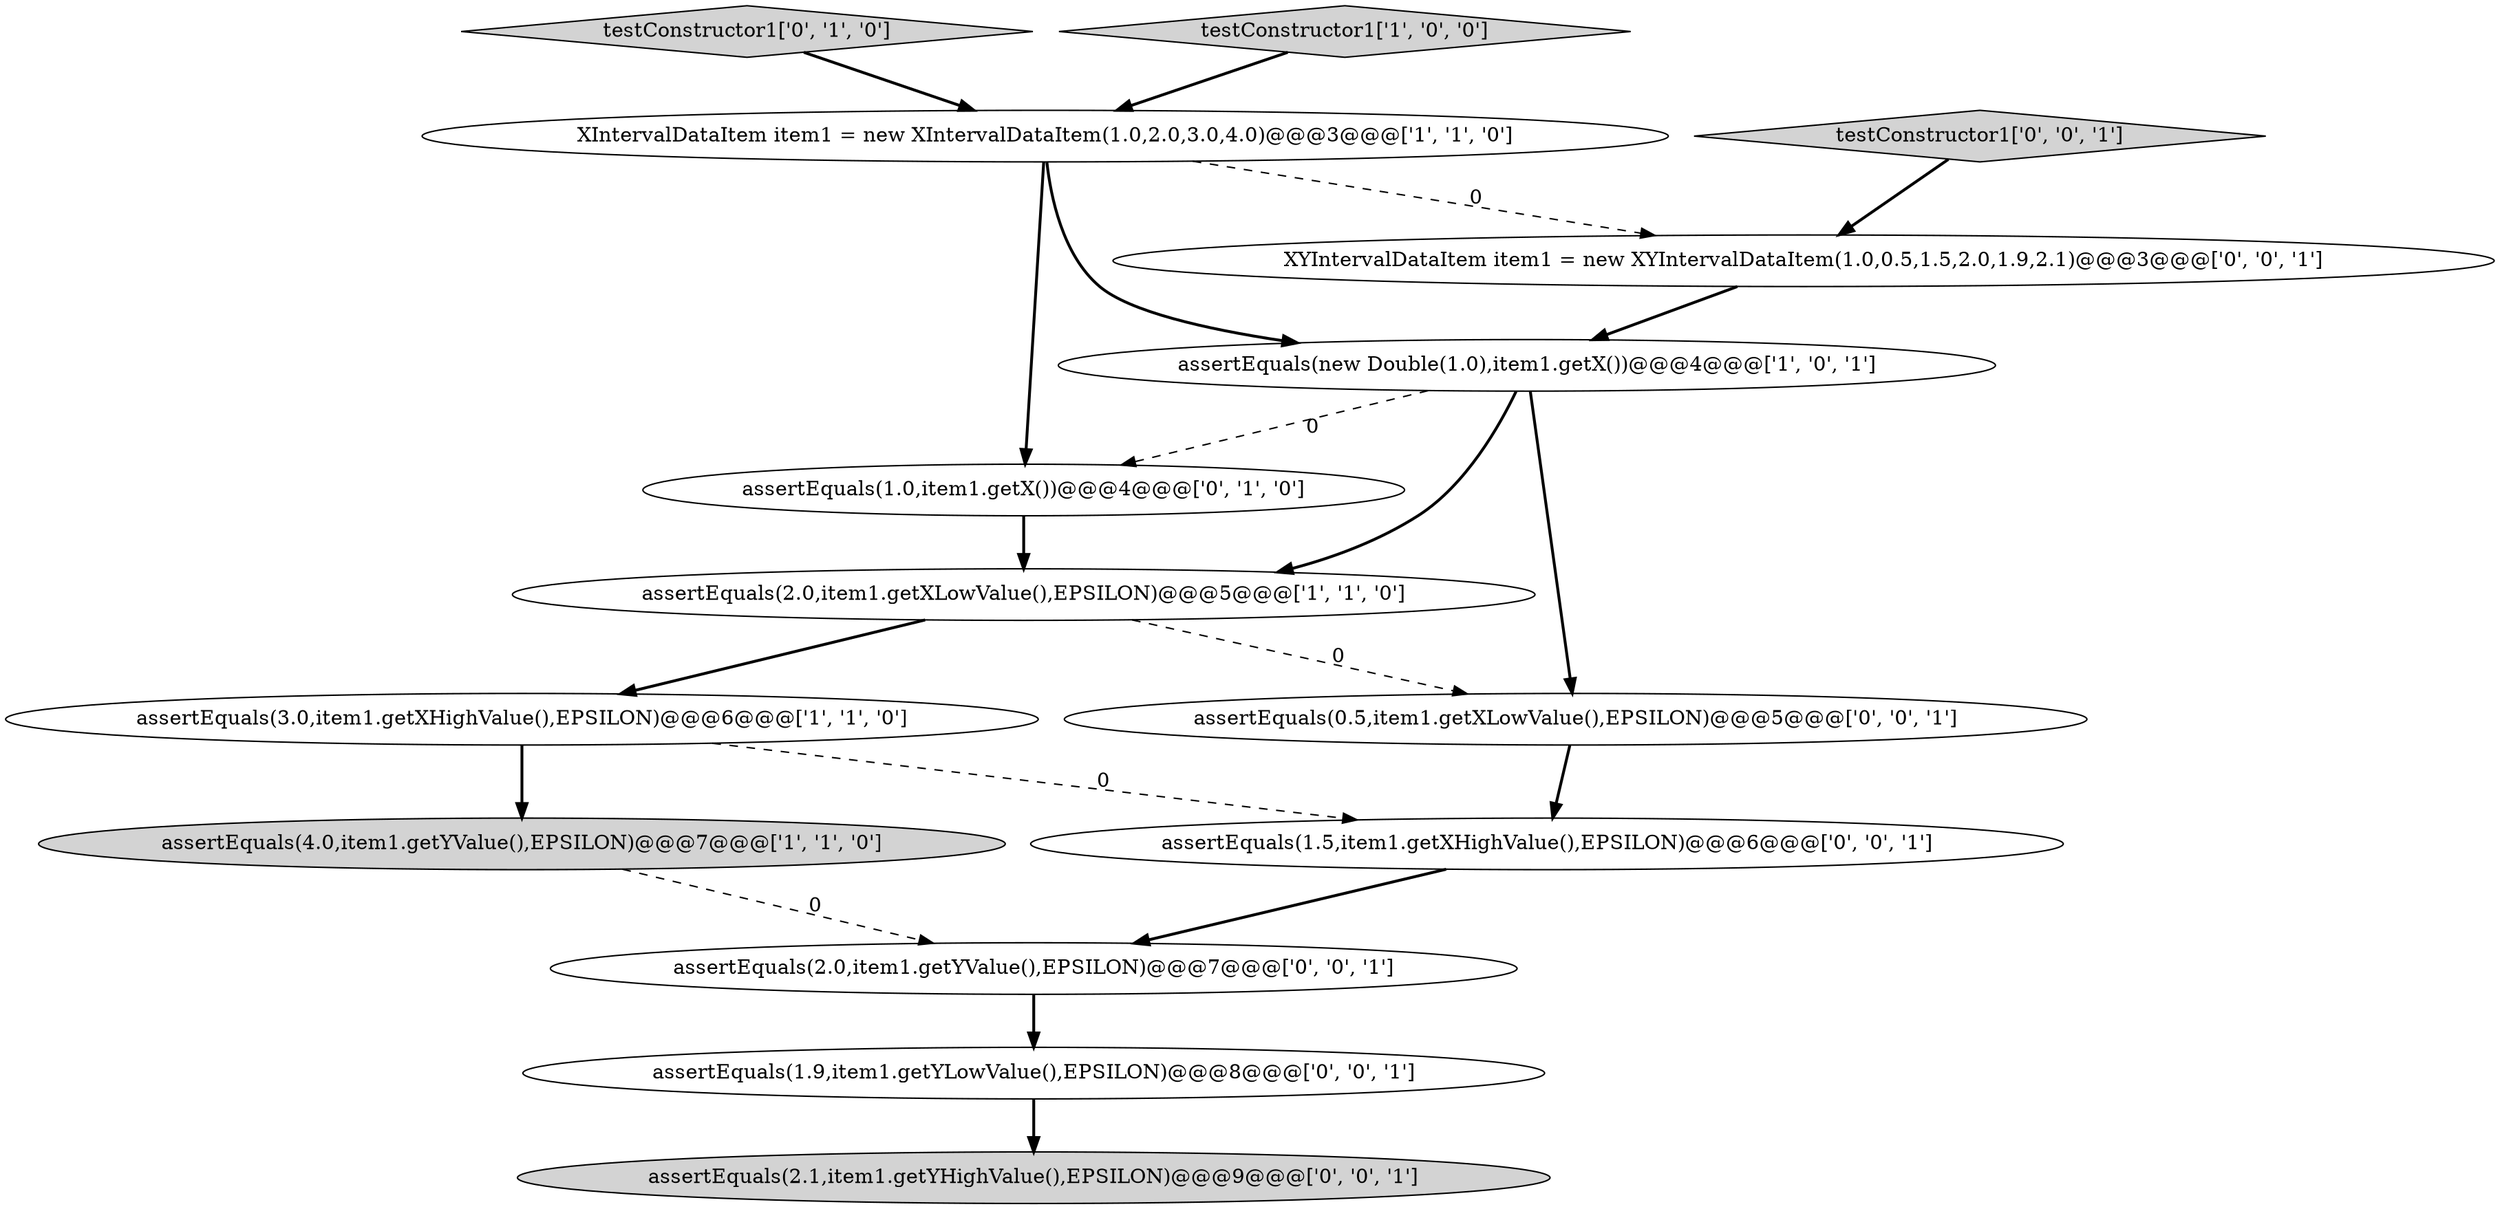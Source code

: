 digraph {
3 [style = filled, label = "assertEquals(new Double(1.0),item1.getX())@@@4@@@['1', '0', '1']", fillcolor = white, shape = ellipse image = "AAA0AAABBB1BBB"];
12 [style = filled, label = "assertEquals(0.5,item1.getXLowValue(),EPSILON)@@@5@@@['0', '0', '1']", fillcolor = white, shape = ellipse image = "AAA0AAABBB3BBB"];
13 [style = filled, label = "assertEquals(1.5,item1.getXHighValue(),EPSILON)@@@6@@@['0', '0', '1']", fillcolor = white, shape = ellipse image = "AAA0AAABBB3BBB"];
6 [style = filled, label = "assertEquals(1.0,item1.getX())@@@4@@@['0', '1', '0']", fillcolor = white, shape = ellipse image = "AAA1AAABBB2BBB"];
1 [style = filled, label = "assertEquals(4.0,item1.getYValue(),EPSILON)@@@7@@@['1', '1', '0']", fillcolor = lightgray, shape = ellipse image = "AAA0AAABBB1BBB"];
2 [style = filled, label = "assertEquals(2.0,item1.getXLowValue(),EPSILON)@@@5@@@['1', '1', '0']", fillcolor = white, shape = ellipse image = "AAA0AAABBB1BBB"];
7 [style = filled, label = "testConstructor1['0', '1', '0']", fillcolor = lightgray, shape = diamond image = "AAA0AAABBB2BBB"];
9 [style = filled, label = "testConstructor1['0', '0', '1']", fillcolor = lightgray, shape = diamond image = "AAA0AAABBB3BBB"];
8 [style = filled, label = "assertEquals(1.9,item1.getYLowValue(),EPSILON)@@@8@@@['0', '0', '1']", fillcolor = white, shape = ellipse image = "AAA0AAABBB3BBB"];
4 [style = filled, label = "testConstructor1['1', '0', '0']", fillcolor = lightgray, shape = diamond image = "AAA0AAABBB1BBB"];
11 [style = filled, label = "assertEquals(2.1,item1.getYHighValue(),EPSILON)@@@9@@@['0', '0', '1']", fillcolor = lightgray, shape = ellipse image = "AAA0AAABBB3BBB"];
10 [style = filled, label = "assertEquals(2.0,item1.getYValue(),EPSILON)@@@7@@@['0', '0', '1']", fillcolor = white, shape = ellipse image = "AAA0AAABBB3BBB"];
0 [style = filled, label = "assertEquals(3.0,item1.getXHighValue(),EPSILON)@@@6@@@['1', '1', '0']", fillcolor = white, shape = ellipse image = "AAA0AAABBB1BBB"];
5 [style = filled, label = "XIntervalDataItem item1 = new XIntervalDataItem(1.0,2.0,3.0,4.0)@@@3@@@['1', '1', '0']", fillcolor = white, shape = ellipse image = "AAA0AAABBB1BBB"];
14 [style = filled, label = "XYIntervalDataItem item1 = new XYIntervalDataItem(1.0,0.5,1.5,2.0,1.9,2.1)@@@3@@@['0', '0', '1']", fillcolor = white, shape = ellipse image = "AAA0AAABBB3BBB"];
7->5 [style = bold, label=""];
4->5 [style = bold, label=""];
12->13 [style = bold, label=""];
8->11 [style = bold, label=""];
2->0 [style = bold, label=""];
10->8 [style = bold, label=""];
5->3 [style = bold, label=""];
3->6 [style = dashed, label="0"];
0->13 [style = dashed, label="0"];
13->10 [style = bold, label=""];
3->12 [style = bold, label=""];
14->3 [style = bold, label=""];
9->14 [style = bold, label=""];
5->14 [style = dashed, label="0"];
1->10 [style = dashed, label="0"];
0->1 [style = bold, label=""];
5->6 [style = bold, label=""];
6->2 [style = bold, label=""];
2->12 [style = dashed, label="0"];
3->2 [style = bold, label=""];
}
